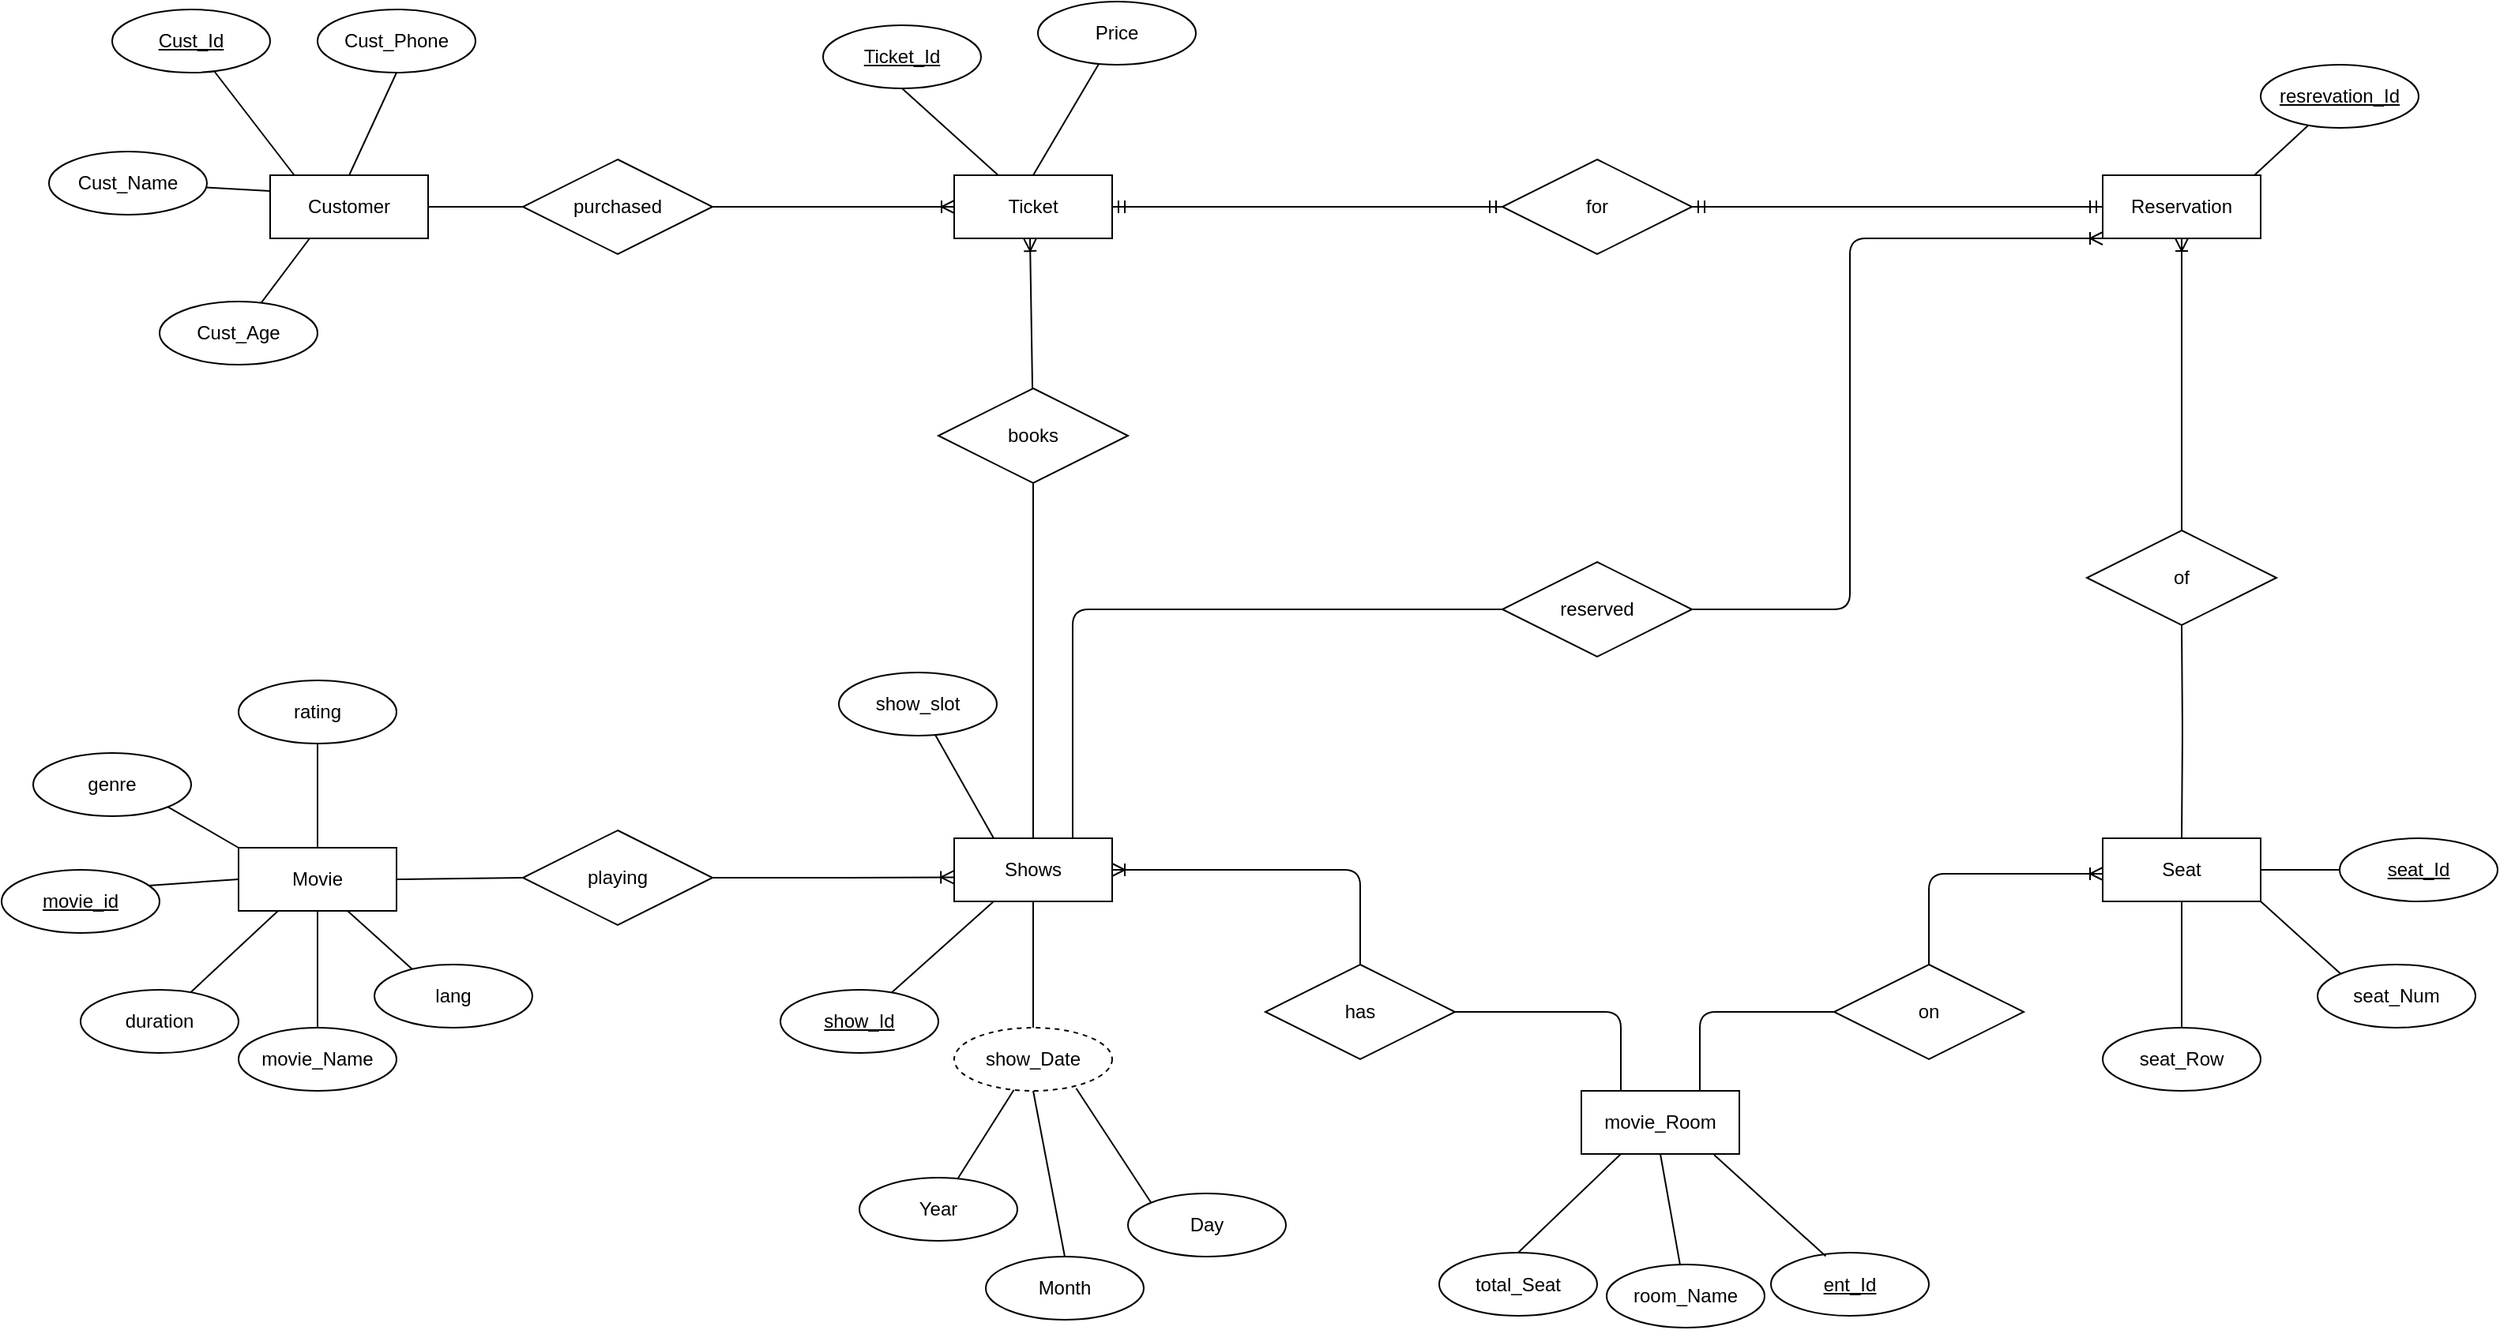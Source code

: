 <mxfile version="14.6.13" type="device"><diagram id="C5RBs43oDa-KdzZeNtuy" name="Page-1"><mxGraphModel dx="1833" dy="1696" grid="1" gridSize="10" guides="1" tooltips="1" connect="1" arrows="1" fold="1" page="1" pageScale="1" pageWidth="827" pageHeight="1169" math="0" shadow="0"><root><mxCell id="WIyWlLk6GJQsqaUBKTNV-0"/><mxCell id="WIyWlLk6GJQsqaUBKTNV-1" parent="WIyWlLk6GJQsqaUBKTNV-0"/><mxCell id="rpTrCafOeSb1Uk_IsaNt-6" value="purchased" style="shape=rhombus;perimeter=rhombusPerimeter;whiteSpace=wrap;html=1;align=center;" parent="WIyWlLk6GJQsqaUBKTNV-1" vertex="1"><mxGeometry x="64" y="-330" width="120" height="60" as="geometry"/></mxCell><mxCell id="rpTrCafOeSb1Uk_IsaNt-8" value="on" style="shape=rhombus;perimeter=rhombusPerimeter;whiteSpace=wrap;html=1;align=center;" parent="WIyWlLk6GJQsqaUBKTNV-1" vertex="1"><mxGeometry x="894" y="180" width="120" height="60" as="geometry"/></mxCell><mxCell id="rpTrCafOeSb1Uk_IsaNt-9" value="books" style="shape=rhombus;perimeter=rhombusPerimeter;whiteSpace=wrap;html=1;align=center;" parent="WIyWlLk6GJQsqaUBKTNV-1" vertex="1"><mxGeometry x="327" y="-185" width="120" height="60" as="geometry"/></mxCell><mxCell id="rpTrCafOeSb1Uk_IsaNt-10" value="of" style="shape=rhombus;perimeter=rhombusPerimeter;whiteSpace=wrap;html=1;align=center;" parent="WIyWlLk6GJQsqaUBKTNV-1" vertex="1"><mxGeometry x="1054" y="-95" width="120" height="60" as="geometry"/></mxCell><mxCell id="rpTrCafOeSb1Uk_IsaNt-12" value="has" style="shape=rhombus;perimeter=rhombusPerimeter;whiteSpace=wrap;html=1;align=center;" parent="WIyWlLk6GJQsqaUBKTNV-1" vertex="1"><mxGeometry x="534" y="180" width="120" height="60" as="geometry"/></mxCell><mxCell id="rpTrCafOeSb1Uk_IsaNt-16" value="Cust_Id" style="ellipse;whiteSpace=wrap;html=1;align=center;fontStyle=4;" parent="WIyWlLk6GJQsqaUBKTNV-1" vertex="1"><mxGeometry x="-196" y="-425" width="100" height="40" as="geometry"/></mxCell><mxCell id="rpTrCafOeSb1Uk_IsaNt-17" value="Cust_Phone" style="ellipse;whiteSpace=wrap;html=1;align=center;" parent="WIyWlLk6GJQsqaUBKTNV-1" vertex="1"><mxGeometry x="-66" y="-425" width="100" height="40" as="geometry"/></mxCell><mxCell id="rpTrCafOeSb1Uk_IsaNt-22" value="Ticket_Id" style="ellipse;whiteSpace=wrap;html=1;align=center;fontStyle=4;" parent="WIyWlLk6GJQsqaUBKTNV-1" vertex="1"><mxGeometry x="254" y="-415" width="100" height="40" as="geometry"/></mxCell><mxCell id="rpTrCafOeSb1Uk_IsaNt-23" value="Price" style="ellipse;whiteSpace=wrap;html=1;align=center;" parent="WIyWlLk6GJQsqaUBKTNV-1" vertex="1"><mxGeometry x="390" y="-430" width="100" height="40" as="geometry"/></mxCell><mxCell id="rpTrCafOeSb1Uk_IsaNt-24" value="show_Id" style="ellipse;whiteSpace=wrap;html=1;align=center;fontStyle=4;" parent="WIyWlLk6GJQsqaUBKTNV-1" vertex="1"><mxGeometry x="227" y="196" width="100" height="40" as="geometry"/></mxCell><mxCell id="rpTrCafOeSb1Uk_IsaNt-25" value="show_Date" style="ellipse;whiteSpace=wrap;html=1;align=center;dashed=1;" parent="WIyWlLk6GJQsqaUBKTNV-1" vertex="1"><mxGeometry x="337" y="220" width="100" height="40" as="geometry"/></mxCell><mxCell id="rpTrCafOeSb1Uk_IsaNt-31" value="movie_id" style="ellipse;whiteSpace=wrap;html=1;align=center;fontStyle=4;" parent="WIyWlLk6GJQsqaUBKTNV-1" vertex="1"><mxGeometry x="-266" y="120" width="100" height="40" as="geometry"/></mxCell><mxCell id="rpTrCafOeSb1Uk_IsaNt-33" value="duration" style="ellipse;whiteSpace=wrap;html=1;align=center;" parent="WIyWlLk6GJQsqaUBKTNV-1" vertex="1"><mxGeometry x="-216" y="196" width="100" height="40" as="geometry"/></mxCell><mxCell id="rpTrCafOeSb1Uk_IsaNt-35" value="rating" style="ellipse;whiteSpace=wrap;html=1;align=center;" parent="WIyWlLk6GJQsqaUBKTNV-1" vertex="1"><mxGeometry x="-116" width="100" height="40" as="geometry"/></mxCell><mxCell id="rpTrCafOeSb1Uk_IsaNt-36" value="genre" style="ellipse;whiteSpace=wrap;html=1;align=center;" parent="WIyWlLk6GJQsqaUBKTNV-1" vertex="1"><mxGeometry x="-246" y="46" width="100" height="40" as="geometry"/></mxCell><mxCell id="rpTrCafOeSb1Uk_IsaNt-37" value="ent_Id" style="ellipse;whiteSpace=wrap;html=1;align=center;fontStyle=4;" parent="WIyWlLk6GJQsqaUBKTNV-1" vertex="1"><mxGeometry x="854" y="362.5" width="100" height="40" as="geometry"/></mxCell><mxCell id="rpTrCafOeSb1Uk_IsaNt-42" value="seat_Row" style="ellipse;whiteSpace=wrap;html=1;align=center;" parent="WIyWlLk6GJQsqaUBKTNV-1" vertex="1"><mxGeometry x="1064" y="220" width="100" height="40" as="geometry"/></mxCell><mxCell id="rpTrCafOeSb1Uk_IsaNt-43" value="seat_Id" style="ellipse;whiteSpace=wrap;html=1;align=center;fontStyle=4;" parent="WIyWlLk6GJQsqaUBKTNV-1" vertex="1"><mxGeometry x="1214" y="100.0" width="100" height="40" as="geometry"/></mxCell><mxCell id="rpTrCafOeSb1Uk_IsaNt-45" value="" style="endArrow=none;html=1;exitX=0.153;exitY=0;exitDx=0;exitDy=0;exitPerimeter=0;" parent="WIyWlLk6GJQsqaUBKTNV-1" source="T_Y7C41bLEncl0_mFWOe-4" target="rpTrCafOeSb1Uk_IsaNt-16" edge="1"><mxGeometry width="50" height="50" relative="1" as="geometry"><mxPoint x="-60.715" y="-317.386" as="sourcePoint"/><mxPoint x="-126" y="-340" as="targetPoint"/></mxGeometry></mxCell><mxCell id="rpTrCafOeSb1Uk_IsaNt-46" value="" style="endArrow=none;html=1;exitX=0;exitY=0.25;exitDx=0;exitDy=0;" parent="WIyWlLk6GJQsqaUBKTNV-1" source="T_Y7C41bLEncl0_mFWOe-4" target="NC3HBU6T_nw7BA21-1jr-2" edge="1"><mxGeometry width="50" height="50" relative="1" as="geometry"><mxPoint x="-71.355" y="-314.142" as="sourcePoint"/><mxPoint x="-225.717" y="-348.152" as="targetPoint"/></mxGeometry></mxCell><mxCell id="rpTrCafOeSb1Uk_IsaNt-47" value="" style="endArrow=none;html=1;entryX=0.5;entryY=1;entryDx=0;entryDy=0;exitX=0.5;exitY=0;exitDx=0;exitDy=0;" parent="WIyWlLk6GJQsqaUBKTNV-1" source="T_Y7C41bLEncl0_mFWOe-4" target="rpTrCafOeSb1Uk_IsaNt-17" edge="1"><mxGeometry width="50" height="50" relative="1" as="geometry"><mxPoint x="-46" y="-320" as="sourcePoint"/><mxPoint x="-161.349" y="-382.6" as="targetPoint"/></mxGeometry></mxCell><mxCell id="rpTrCafOeSb1Uk_IsaNt-49" value="" style="endArrow=none;html=1;exitX=0.5;exitY=0;exitDx=0;exitDy=0;" parent="WIyWlLk6GJQsqaUBKTNV-1" source="T_Y7C41bLEncl0_mFWOe-5" target="rpTrCafOeSb1Uk_IsaNt-23" edge="1"><mxGeometry width="50" height="50" relative="1" as="geometry"><mxPoint x="429" y="-320" as="sourcePoint"/><mxPoint x="444.001" y="-380.0" as="targetPoint"/></mxGeometry></mxCell><mxCell id="rpTrCafOeSb1Uk_IsaNt-50" value="" style="endArrow=none;html=1;entryX=0.5;entryY=1;entryDx=0;entryDy=0;" parent="WIyWlLk6GJQsqaUBKTNV-1" source="T_Y7C41bLEncl0_mFWOe-5" target="rpTrCafOeSb1Uk_IsaNt-22" edge="1"><mxGeometry width="50" height="50" relative="1" as="geometry"><mxPoint x="381.3" y="-307.84" as="sourcePoint"/><mxPoint x="394" y="-450.0" as="targetPoint"/></mxGeometry></mxCell><mxCell id="rpTrCafOeSb1Uk_IsaNt-52" value="" style="endArrow=none;html=1;exitX=0.5;exitY=1;exitDx=0;exitDy=0;" parent="WIyWlLk6GJQsqaUBKTNV-1" source="T_Y7C41bLEncl0_mFWOe-10" target="t3C6U31wwXxk8_DjWDiK-0" edge="1"><mxGeometry width="50" height="50" relative="1" as="geometry"><mxPoint x="734" y="285" as="sourcePoint"/><mxPoint x="787.9" y="371.94" as="targetPoint"/></mxGeometry></mxCell><mxCell id="rpTrCafOeSb1Uk_IsaNt-53" value="" style="endArrow=none;html=1;entryX=0.347;entryY=0.057;entryDx=0;entryDy=0;entryPerimeter=0;exitX=0.84;exitY=1.013;exitDx=0;exitDy=0;exitPerimeter=0;" parent="WIyWlLk6GJQsqaUBKTNV-1" source="T_Y7C41bLEncl0_mFWOe-10" target="rpTrCafOeSb1Uk_IsaNt-37" edge="1"><mxGeometry width="50" height="50" relative="1" as="geometry"><mxPoint x="784" y="258" as="sourcePoint"/><mxPoint x="798.651" y="42.4" as="targetPoint"/></mxGeometry></mxCell><mxCell id="rpTrCafOeSb1Uk_IsaNt-55" value="" style="endArrow=none;html=1;exitX=0.5;exitY=0;exitDx=0;exitDy=0;entryX=0.5;entryY=1;entryDx=0;entryDy=0;" parent="WIyWlLk6GJQsqaUBKTNV-1" source="rpTrCafOeSb1Uk_IsaNt-42" edge="1"><mxGeometry width="50" height="50" relative="1" as="geometry"><mxPoint x="1269.272" y="-267.383" as="sourcePoint"/><mxPoint x="1114" y="140.0" as="targetPoint"/></mxGeometry></mxCell><mxCell id="rpTrCafOeSb1Uk_IsaNt-56" value="" style="endArrow=none;html=1;entryX=0;entryY=0.5;entryDx=0;entryDy=0;exitX=1;exitY=0.5;exitDx=0;exitDy=0;" parent="WIyWlLk6GJQsqaUBKTNV-1" source="T_Y7C41bLEncl0_mFWOe-12" target="rpTrCafOeSb1Uk_IsaNt-43" edge="1"><mxGeometry width="50" height="50" relative="1" as="geometry"><mxPoint x="1064" y="120.0" as="sourcePoint"/><mxPoint x="1158.651" y="-342.6" as="targetPoint"/></mxGeometry></mxCell><mxCell id="rpTrCafOeSb1Uk_IsaNt-57" value="" style="endArrow=none;html=1;exitX=0.25;exitY=1;exitDx=0;exitDy=0;" parent="WIyWlLk6GJQsqaUBKTNV-1" source="T_Y7C41bLEncl0_mFWOe-8" target="rpTrCafOeSb1Uk_IsaNt-33" edge="1"><mxGeometry width="50" height="50" relative="1" as="geometry"><mxPoint x="-76" y="146.0" as="sourcePoint"/><mxPoint x="-86" y="196" as="targetPoint"/></mxGeometry></mxCell><mxCell id="rpTrCafOeSb1Uk_IsaNt-59" value="" style="endArrow=none;html=1;entryX=0.93;entryY=0.25;entryDx=0;entryDy=0;exitX=0;exitY=0.5;exitDx=0;exitDy=0;exitPerimeter=0;entryPerimeter=0;" parent="WIyWlLk6GJQsqaUBKTNV-1" source="T_Y7C41bLEncl0_mFWOe-8" target="rpTrCafOeSb1Uk_IsaNt-31" edge="1"><mxGeometry width="50" height="50" relative="1" as="geometry"><mxPoint x="-126" y="126" as="sourcePoint"/><mxPoint x="-561.349" y="-256.6" as="targetPoint"/></mxGeometry></mxCell><mxCell id="rpTrCafOeSb1Uk_IsaNt-60" value="" style="endArrow=none;html=1;entryX=1;entryY=1;entryDx=0;entryDy=0;exitX=0;exitY=0;exitDx=0;exitDy=0;" parent="WIyWlLk6GJQsqaUBKTNV-1" source="T_Y7C41bLEncl0_mFWOe-8" target="rpTrCafOeSb1Uk_IsaNt-36" edge="1"><mxGeometry width="50" height="50" relative="1" as="geometry"><mxPoint x="-105.914" y="109.974" as="sourcePoint"/><mxPoint x="-551.349" y="-246.6" as="targetPoint"/></mxGeometry></mxCell><mxCell id="rpTrCafOeSb1Uk_IsaNt-61" value="" style="endArrow=none;html=1;entryX=0.5;entryY=1;entryDx=0;entryDy=0;exitX=0.5;exitY=0;exitDx=0;exitDy=0;" parent="WIyWlLk6GJQsqaUBKTNV-1" source="T_Y7C41bLEncl0_mFWOe-8" target="rpTrCafOeSb1Uk_IsaNt-35" edge="1"><mxGeometry width="50" height="50" relative="1" as="geometry"><mxPoint x="-76" y="106" as="sourcePoint"/><mxPoint x="-541.349" y="-236.6" as="targetPoint"/></mxGeometry></mxCell><mxCell id="rpTrCafOeSb1Uk_IsaNt-62" value="" style="endArrow=none;html=1;exitX=0.25;exitY=1;exitDx=0;exitDy=0;" parent="WIyWlLk6GJQsqaUBKTNV-1" source="T_Y7C41bLEncl0_mFWOe-7" target="rpTrCafOeSb1Uk_IsaNt-24" edge="1"><mxGeometry width="50" height="50" relative="1" as="geometry"><mxPoint x="391" y="130.0" as="sourcePoint"/><mxPoint x="-254.349" y="32.4" as="targetPoint"/></mxGeometry></mxCell><mxCell id="rpTrCafOeSb1Uk_IsaNt-63" value="" style="endArrow=none;html=1;entryX=0.5;entryY=0;entryDx=0;entryDy=0;" parent="WIyWlLk6GJQsqaUBKTNV-1" source="T_Y7C41bLEncl0_mFWOe-7" target="rpTrCafOeSb1Uk_IsaNt-25" edge="1"><mxGeometry width="50" height="50" relative="1" as="geometry"><mxPoint x="441" y="150.0" as="sourcePoint"/><mxPoint x="-244.349" y="42.4" as="targetPoint"/></mxGeometry></mxCell><mxCell id="T_Y7C41bLEncl0_mFWOe-4" value="Customer" style="whiteSpace=wrap;html=1;align=center;" parent="WIyWlLk6GJQsqaUBKTNV-1" vertex="1"><mxGeometry x="-96" y="-320" width="100" height="40" as="geometry"/></mxCell><mxCell id="T_Y7C41bLEncl0_mFWOe-5" value="Ticket" style="whiteSpace=wrap;html=1;align=center;" parent="WIyWlLk6GJQsqaUBKTNV-1" vertex="1"><mxGeometry x="337" y="-320" width="100" height="40" as="geometry"/></mxCell><mxCell id="T_Y7C41bLEncl0_mFWOe-7" value="Shows" style="whiteSpace=wrap;html=1;align=center;" parent="WIyWlLk6GJQsqaUBKTNV-1" vertex="1"><mxGeometry x="337" y="100" width="100" height="40" as="geometry"/></mxCell><mxCell id="T_Y7C41bLEncl0_mFWOe-8" value="Movie" style="whiteSpace=wrap;html=1;align=center;" parent="WIyWlLk6GJQsqaUBKTNV-1" vertex="1"><mxGeometry x="-116" y="106" width="100" height="40" as="geometry"/></mxCell><mxCell id="T_Y7C41bLEncl0_mFWOe-10" value="movie_Room" style="whiteSpace=wrap;html=1;align=center;" parent="WIyWlLk6GJQsqaUBKTNV-1" vertex="1"><mxGeometry x="734" y="260" width="100" height="40" as="geometry"/></mxCell><mxCell id="T_Y7C41bLEncl0_mFWOe-12" value="Seat" style="whiteSpace=wrap;html=1;align=center;" parent="WIyWlLk6GJQsqaUBKTNV-1" vertex="1"><mxGeometry x="1064" y="100.0" width="100" height="40" as="geometry"/></mxCell><mxCell id="T_Y7C41bLEncl0_mFWOe-13" value="Day" style="ellipse;whiteSpace=wrap;html=1;align=center;" parent="WIyWlLk6GJQsqaUBKTNV-1" vertex="1"><mxGeometry x="447" y="325" width="100" height="40" as="geometry"/></mxCell><mxCell id="T_Y7C41bLEncl0_mFWOe-14" value="Month" style="ellipse;whiteSpace=wrap;html=1;align=center;" parent="WIyWlLk6GJQsqaUBKTNV-1" vertex="1"><mxGeometry x="357" y="365" width="100" height="40" as="geometry"/></mxCell><mxCell id="T_Y7C41bLEncl0_mFWOe-15" value="Year" style="ellipse;whiteSpace=wrap;html=1;align=center;" parent="WIyWlLk6GJQsqaUBKTNV-1" vertex="1"><mxGeometry x="277" y="315.0" width="100" height="40" as="geometry"/></mxCell><mxCell id="T_Y7C41bLEncl0_mFWOe-16" value="" style="endArrow=none;html=1;" parent="WIyWlLk6GJQsqaUBKTNV-1" source="rpTrCafOeSb1Uk_IsaNt-25" target="T_Y7C41bLEncl0_mFWOe-15" edge="1"><mxGeometry width="50" height="50" relative="1" as="geometry"><mxPoint x="367" y="265" as="sourcePoint"/><mxPoint x="476.645" y="159.142" as="targetPoint"/></mxGeometry></mxCell><mxCell id="T_Y7C41bLEncl0_mFWOe-17" value="" style="endArrow=none;html=1;entryX=0.5;entryY=1;entryDx=0;entryDy=0;" parent="WIyWlLk6GJQsqaUBKTNV-1" target="rpTrCafOeSb1Uk_IsaNt-25" edge="1"><mxGeometry width="50" height="50" relative="1" as="geometry"><mxPoint x="407" y="365" as="sourcePoint"/><mxPoint x="486.645" y="169.142" as="targetPoint"/></mxGeometry></mxCell><mxCell id="T_Y7C41bLEncl0_mFWOe-18" value="" style="endArrow=none;html=1;entryX=0;entryY=0;entryDx=0;entryDy=0;exitX=0.772;exitY=0.959;exitDx=0;exitDy=0;exitPerimeter=0;" parent="WIyWlLk6GJQsqaUBKTNV-1" source="rpTrCafOeSb1Uk_IsaNt-25" target="T_Y7C41bLEncl0_mFWOe-13" edge="1"><mxGeometry width="50" height="50" relative="1" as="geometry"><mxPoint x="510" y="200" as="sourcePoint"/><mxPoint x="496.645" y="179.142" as="targetPoint"/></mxGeometry></mxCell><mxCell id="T_Y7C41bLEncl0_mFWOe-20" value="" style="endArrow=none;html=1;exitX=0.25;exitY=1;exitDx=0;exitDy=0;entryX=0.5;entryY=0;entryDx=0;entryDy=0;" parent="WIyWlLk6GJQsqaUBKTNV-1" source="T_Y7C41bLEncl0_mFWOe-10" target="T_Y7C41bLEncl0_mFWOe-21" edge="1"><mxGeometry width="50" height="50" relative="1" as="geometry"><mxPoint x="734" y="290" as="sourcePoint"/><mxPoint x="652" y="295" as="targetPoint"/></mxGeometry></mxCell><mxCell id="T_Y7C41bLEncl0_mFWOe-21" value="total_Seat" style="ellipse;whiteSpace=wrap;html=1;align=center;" parent="WIyWlLk6GJQsqaUBKTNV-1" vertex="1"><mxGeometry x="644" y="362.5" width="100" height="40" as="geometry"/></mxCell><mxCell id="NC3HBU6T_nw7BA21-1jr-2" value="Cust_Name" style="ellipse;whiteSpace=wrap;html=1;align=center;" parent="WIyWlLk6GJQsqaUBKTNV-1" vertex="1"><mxGeometry x="-236" y="-335" width="100" height="40" as="geometry"/></mxCell><mxCell id="cqNdI_gBDllx-gK_nrfC-5" style="edgeStyle=orthogonalEdgeStyle;rounded=0;orthogonalLoop=1;jettySize=auto;html=1;exitX=0.5;exitY=1;exitDx=0;exitDy=0;" parent="WIyWlLk6GJQsqaUBKTNV-1" edge="1"><mxGeometry relative="1" as="geometry"><mxPoint x="154" y="270" as="sourcePoint"/><mxPoint x="154" y="270" as="targetPoint"/></mxGeometry></mxCell><mxCell id="cqNdI_gBDllx-gK_nrfC-9" value="show_slot" style="ellipse;whiteSpace=wrap;html=1;align=center;" parent="WIyWlLk6GJQsqaUBKTNV-1" vertex="1"><mxGeometry x="264" y="-5" width="100" height="40" as="geometry"/></mxCell><mxCell id="cqNdI_gBDllx-gK_nrfC-10" value="" style="endArrow=none;html=1;exitX=0.25;exitY=0;exitDx=0;exitDy=0;" parent="WIyWlLk6GJQsqaUBKTNV-1" source="T_Y7C41bLEncl0_mFWOe-7" target="cqNdI_gBDllx-gK_nrfC-9" edge="1"><mxGeometry width="50" height="50" relative="1" as="geometry"><mxPoint x="411" y="110" as="sourcePoint"/><mxPoint x="491" y="61" as="targetPoint"/></mxGeometry></mxCell><mxCell id="eyCazPOt2PZTfORF4oaA-2" value="" style="endArrow=none;html=1;" parent="WIyWlLk6GJQsqaUBKTNV-1" source="eyCazPOt2PZTfORF4oaA-37" edge="1"><mxGeometry width="50" height="50" relative="1" as="geometry"><mxPoint x="1114" y="-375" as="sourcePoint"/><mxPoint x="1160" y="-320" as="targetPoint"/></mxGeometry></mxCell><mxCell id="eyCazPOt2PZTfORF4oaA-4" value="Reservation" style="whiteSpace=wrap;html=1;align=center;" parent="WIyWlLk6GJQsqaUBKTNV-1" vertex="1"><mxGeometry x="1064" y="-320" width="100" height="40" as="geometry"/></mxCell><mxCell id="eyCazPOt2PZTfORF4oaA-5" style="edgeStyle=orthogonalEdgeStyle;rounded=0;orthogonalLoop=1;jettySize=auto;html=1;exitX=0.5;exitY=1;exitDx=0;exitDy=0;" parent="WIyWlLk6GJQsqaUBKTNV-1" edge="1"><mxGeometry relative="1" as="geometry"><mxPoint x="154" y="270" as="sourcePoint"/><mxPoint x="154" y="270" as="targetPoint"/></mxGeometry></mxCell><mxCell id="eyCazPOt2PZTfORF4oaA-7" value="" style="edgeStyle=orthogonalEdgeStyle;fontSize=12;html=1;endArrow=ERoneToMany;entryX=0;entryY=0.5;entryDx=0;entryDy=0;exitX=1;exitY=0.5;exitDx=0;exitDy=0;" parent="WIyWlLk6GJQsqaUBKTNV-1" source="rpTrCafOeSb1Uk_IsaNt-6" target="T_Y7C41bLEncl0_mFWOe-5" edge="1"><mxGeometry width="100" height="100" relative="1" as="geometry"><mxPoint x="-56" y="-290" as="sourcePoint"/><mxPoint x="138.0" y="-290" as="targetPoint"/></mxGeometry></mxCell><mxCell id="eyCazPOt2PZTfORF4oaA-8" value="" style="edgeStyle=orthogonalEdgeStyle;fontSize=12;html=1;endArrow=ERmandOne;startArrow=ERmandOne;entryX=0;entryY=0.5;entryDx=0;entryDy=0;exitX=1;exitY=0.5;exitDx=0;exitDy=0;" parent="WIyWlLk6GJQsqaUBKTNV-1" source="eyCazPOt2PZTfORF4oaA-9" target="eyCazPOt2PZTfORF4oaA-4" edge="1"><mxGeometry width="100" height="100" relative="1" as="geometry"><mxPoint x="939" y="-300" as="sourcePoint"/><mxPoint x="914" y="-395" as="targetPoint"/></mxGeometry></mxCell><mxCell id="eyCazPOt2PZTfORF4oaA-9" value="for" style="shape=rhombus;perimeter=rhombusPerimeter;whiteSpace=wrap;html=1;align=center;" parent="WIyWlLk6GJQsqaUBKTNV-1" vertex="1"><mxGeometry x="684" y="-330" width="120" height="60" as="geometry"/></mxCell><mxCell id="eyCazPOt2PZTfORF4oaA-10" value="" style="edgeStyle=orthogonalEdgeStyle;fontSize=12;html=1;endArrow=ERmandOne;startArrow=ERmandOne;exitX=1;exitY=0.5;exitDx=0;exitDy=0;entryX=0;entryY=0.5;entryDx=0;entryDy=0;" parent="WIyWlLk6GJQsqaUBKTNV-1" source="T_Y7C41bLEncl0_mFWOe-5" target="eyCazPOt2PZTfORF4oaA-9" edge="1"><mxGeometry width="100" height="100" relative="1" as="geometry"><mxPoint x="807" y="-290" as="sourcePoint"/><mxPoint x="677" y="-300" as="targetPoint"/></mxGeometry></mxCell><mxCell id="eyCazPOt2PZTfORF4oaA-11" value="" style="edgeStyle=orthogonalEdgeStyle;fontSize=12;html=1;endArrow=ERoneToMany;entryX=0.5;entryY=1;entryDx=0;entryDy=0;exitX=0.5;exitY=0;exitDx=0;exitDy=0;" parent="WIyWlLk6GJQsqaUBKTNV-1" source="rpTrCafOeSb1Uk_IsaNt-10" target="eyCazPOt2PZTfORF4oaA-4" edge="1"><mxGeometry width="100" height="100" relative="1" as="geometry"><mxPoint x="1114" y="-85" as="sourcePoint"/><mxPoint x="1024" y="-155" as="targetPoint"/></mxGeometry></mxCell><mxCell id="eyCazPOt2PZTfORF4oaA-13" value="" style="edgeStyle=orthogonalEdgeStyle;fontSize=12;html=1;endArrow=ERoneToMany;exitX=0.5;exitY=0;exitDx=0;exitDy=0;entryX=0.5;entryY=1;entryDx=0;entryDy=0;" parent="WIyWlLk6GJQsqaUBKTNV-1" source="rpTrCafOeSb1Uk_IsaNt-8" edge="1"><mxGeometry width="100" height="100" relative="1" as="geometry"><mxPoint x="1064" y="257.5" as="sourcePoint"/><mxPoint x="1064" y="122.5" as="targetPoint"/><Array as="points"><mxPoint x="954" y="123"/></Array></mxGeometry></mxCell><mxCell id="eyCazPOt2PZTfORF4oaA-15" value="" style="fontSize=12;html=1;endArrow=ERoneToMany;" parent="WIyWlLk6GJQsqaUBKTNV-1" source="rpTrCafOeSb1Uk_IsaNt-9" edge="1"><mxGeometry width="100" height="100" relative="1" as="geometry"><mxPoint x="569.0" y="212.5" as="sourcePoint"/><mxPoint x="385" y="-280" as="targetPoint"/></mxGeometry></mxCell><mxCell id="eyCazPOt2PZTfORF4oaA-18" value="" style="edgeStyle=orthogonalEdgeStyle;fontSize=12;html=1;endArrow=ERoneToMany;entryX=1;entryY=0.5;entryDx=0;entryDy=0;exitX=0.5;exitY=0;exitDx=0;exitDy=0;" parent="WIyWlLk6GJQsqaUBKTNV-1" source="rpTrCafOeSb1Uk_IsaNt-12" target="T_Y7C41bLEncl0_mFWOe-7" edge="1"><mxGeometry width="100" height="100" relative="1" as="geometry"><mxPoint x="494" y="232.5" as="sourcePoint"/><mxPoint x="404" y="130" as="targetPoint"/><Array as="points"><mxPoint x="594" y="120"/></Array></mxGeometry></mxCell><mxCell id="eyCazPOt2PZTfORF4oaA-19" value="playing" style="shape=rhombus;perimeter=rhombusPerimeter;whiteSpace=wrap;html=1;align=center;" parent="WIyWlLk6GJQsqaUBKTNV-1" vertex="1"><mxGeometry x="64" y="95" width="120" height="60" as="geometry"/></mxCell><mxCell id="eyCazPOt2PZTfORF4oaA-20" value="" style="edgeStyle=orthogonalEdgeStyle;fontSize=12;html=1;endArrow=ERoneToMany;entryX=-0.004;entryY=0.618;entryDx=0;entryDy=0;entryPerimeter=0;" parent="WIyWlLk6GJQsqaUBKTNV-1" source="eyCazPOt2PZTfORF4oaA-19" target="T_Y7C41bLEncl0_mFWOe-7" edge="1"><mxGeometry width="100" height="100" relative="1" as="geometry"><mxPoint x="584" y="140.0" as="sourcePoint"/><mxPoint x="451" y="140.0" as="targetPoint"/></mxGeometry></mxCell><mxCell id="eyCazPOt2PZTfORF4oaA-22" value="reserved" style="shape=rhombus;perimeter=rhombusPerimeter;whiteSpace=wrap;html=1;align=center;" parent="WIyWlLk6GJQsqaUBKTNV-1" vertex="1"><mxGeometry x="684" y="-75" width="120" height="60" as="geometry"/></mxCell><mxCell id="eyCazPOt2PZTfORF4oaA-23" value="" style="fontSize=12;html=1;endArrow=ERoneToMany;exitX=1;exitY=0.5;exitDx=0;exitDy=0;entryX=0;entryY=1;entryDx=0;entryDy=0;edgeStyle=orthogonalEdgeStyle;" parent="WIyWlLk6GJQsqaUBKTNV-1" source="eyCazPOt2PZTfORF4oaA-22" target="eyCazPOt2PZTfORF4oaA-4" edge="1"><mxGeometry width="100" height="100" relative="1" as="geometry"><mxPoint x="874.0" y="133" as="sourcePoint"/><mxPoint x="1074.0" y="132.5" as="targetPoint"/><Array as="points"><mxPoint x="904" y="-45"/><mxPoint x="904" y="-280"/></Array></mxGeometry></mxCell><mxCell id="eyCazPOt2PZTfORF4oaA-27" value="Cust_Age" style="ellipse;whiteSpace=wrap;html=1;align=center;" parent="WIyWlLk6GJQsqaUBKTNV-1" vertex="1"><mxGeometry x="-166" y="-240" width="100" height="40" as="geometry"/></mxCell><mxCell id="eyCazPOt2PZTfORF4oaA-28" value="" style="endArrow=none;html=1;entryX=0.25;entryY=1;entryDx=0;entryDy=0;" parent="WIyWlLk6GJQsqaUBKTNV-1" source="eyCazPOt2PZTfORF4oaA-27" target="T_Y7C41bLEncl0_mFWOe-4" edge="1"><mxGeometry width="50" height="50" relative="1" as="geometry"><mxPoint x="-36" y="-310.0" as="sourcePoint"/><mxPoint x="-6" y="-375.0" as="targetPoint"/></mxGeometry></mxCell><mxCell id="eyCazPOt2PZTfORF4oaA-29" value="seat_Num" style="ellipse;whiteSpace=wrap;html=1;align=center;" parent="WIyWlLk6GJQsqaUBKTNV-1" vertex="1"><mxGeometry x="1200" y="180" width="100" height="40" as="geometry"/></mxCell><mxCell id="eyCazPOt2PZTfORF4oaA-30" value="" style="endArrow=none;html=1;exitX=0;exitY=0;exitDx=0;exitDy=0;entryX=1;entryY=1;entryDx=0;entryDy=0;" parent="WIyWlLk6GJQsqaUBKTNV-1" source="eyCazPOt2PZTfORF4oaA-29" target="T_Y7C41bLEncl0_mFWOe-12" edge="1"><mxGeometry width="50" height="50" relative="1" as="geometry"><mxPoint x="1124" y="200" as="sourcePoint"/><mxPoint x="1124" y="150" as="targetPoint"/></mxGeometry></mxCell><mxCell id="eyCazPOt2PZTfORF4oaA-37" value="resrevation_Id" style="ellipse;whiteSpace=wrap;html=1;align=center;fontStyle=4;" parent="WIyWlLk6GJQsqaUBKTNV-1" vertex="1"><mxGeometry x="1164" y="-390" width="100" height="40" as="geometry"/></mxCell><mxCell id="t3C6U31wwXxk8_DjWDiK-0" value="room_Name" style="ellipse;whiteSpace=wrap;html=1;align=center;" parent="WIyWlLk6GJQsqaUBKTNV-1" vertex="1"><mxGeometry x="750" y="370" width="100" height="40" as="geometry"/></mxCell><mxCell id="pnGELG4HGICWvJJJaA0t-0" value="" style="endArrow=none;html=1;exitX=1;exitY=0.5;exitDx=0;exitDy=0;entryX=0;entryY=0.5;entryDx=0;entryDy=0;" parent="WIyWlLk6GJQsqaUBKTNV-1" source="T_Y7C41bLEncl0_mFWOe-4" target="rpTrCafOeSb1Uk_IsaNt-6" edge="1"><mxGeometry width="50" height="50" relative="1" as="geometry"><mxPoint x="40" y="-210" as="sourcePoint"/><mxPoint x="90" y="-260" as="targetPoint"/></mxGeometry></mxCell><mxCell id="pnGELG4HGICWvJJJaA0t-2" value="" style="endArrow=none;html=1;entryX=0.5;entryY=1;entryDx=0;entryDy=0;exitX=0.5;exitY=0;exitDx=0;exitDy=0;" parent="WIyWlLk6GJQsqaUBKTNV-1" source="T_Y7C41bLEncl0_mFWOe-7" target="rpTrCafOeSb1Uk_IsaNt-9" edge="1"><mxGeometry width="50" height="50" relative="1" as="geometry"><mxPoint x="380" y="-20" as="sourcePoint"/><mxPoint x="74" y="-290" as="targetPoint"/></mxGeometry></mxCell><mxCell id="pnGELG4HGICWvJJJaA0t-3" value="" style="endArrow=none;html=1;exitX=0.75;exitY=0;exitDx=0;exitDy=0;entryX=0;entryY=0.5;entryDx=0;entryDy=0;edgeStyle=orthogonalEdgeStyle;" parent="WIyWlLk6GJQsqaUBKTNV-1" source="T_Y7C41bLEncl0_mFWOe-7" target="eyCazPOt2PZTfORF4oaA-22" edge="1"><mxGeometry width="50" height="50" relative="1" as="geometry"><mxPoint x="24" y="-280" as="sourcePoint"/><mxPoint x="84" y="-280" as="targetPoint"/></mxGeometry></mxCell><mxCell id="pnGELG4HGICWvJJJaA0t-4" value="" style="endArrow=none;html=1;exitX=1;exitY=0.5;exitDx=0;exitDy=0;entryX=0;entryY=0.5;entryDx=0;entryDy=0;" parent="WIyWlLk6GJQsqaUBKTNV-1" source="T_Y7C41bLEncl0_mFWOe-8" target="eyCazPOt2PZTfORF4oaA-19" edge="1"><mxGeometry width="50" height="50" relative="1" as="geometry"><mxPoint x="34" y="35" as="sourcePoint"/><mxPoint x="94" y="35" as="targetPoint"/></mxGeometry></mxCell><mxCell id="pnGELG4HGICWvJJJaA0t-5" value="" style="endArrow=none;html=1;exitX=0.25;exitY=0;exitDx=0;exitDy=0;entryX=1;entryY=0.5;entryDx=0;entryDy=0;edgeStyle=orthogonalEdgeStyle;" parent="WIyWlLk6GJQsqaUBKTNV-1" source="T_Y7C41bLEncl0_mFWOe-10" target="rpTrCafOeSb1Uk_IsaNt-12" edge="1"><mxGeometry width="50" height="50" relative="1" as="geometry"><mxPoint x="670" y="170" as="sourcePoint"/><mxPoint x="650" y="140" as="targetPoint"/></mxGeometry></mxCell><mxCell id="pnGELG4HGICWvJJJaA0t-6" value="" style="endArrow=none;html=1;exitX=0.75;exitY=0;exitDx=0;exitDy=0;entryX=0;entryY=0.5;entryDx=0;entryDy=0;edgeStyle=orthogonalEdgeStyle;" parent="WIyWlLk6GJQsqaUBKTNV-1" source="T_Y7C41bLEncl0_mFWOe-10" target="rpTrCafOeSb1Uk_IsaNt-8" edge="1"><mxGeometry width="50" height="50" relative="1" as="geometry"><mxPoint x="690" y="80" as="sourcePoint"/><mxPoint x="750" y="80" as="targetPoint"/></mxGeometry></mxCell><mxCell id="pnGELG4HGICWvJJJaA0t-7" value="" style="endArrow=none;html=1;edgeStyle=orthogonalEdgeStyle;" parent="WIyWlLk6GJQsqaUBKTNV-1" target="rpTrCafOeSb1Uk_IsaNt-10" edge="1"><mxGeometry width="50" height="50" relative="1" as="geometry"><mxPoint x="1114" y="100" as="sourcePoint"/><mxPoint x="904" y="220" as="targetPoint"/></mxGeometry></mxCell><mxCell id="Rkxfn1S3mXqYNpzMFDtx-0" value="movie_Name" style="ellipse;whiteSpace=wrap;html=1;align=center;" vertex="1" parent="WIyWlLk6GJQsqaUBKTNV-1"><mxGeometry x="-116" y="220" width="100" height="40" as="geometry"/></mxCell><mxCell id="Rkxfn1S3mXqYNpzMFDtx-1" value="" style="endArrow=none;html=1;exitX=0.5;exitY=1;exitDx=0;exitDy=0;" edge="1" parent="WIyWlLk6GJQsqaUBKTNV-1" source="T_Y7C41bLEncl0_mFWOe-8" target="Rkxfn1S3mXqYNpzMFDtx-0"><mxGeometry width="50" height="50" relative="1" as="geometry"><mxPoint x="-65" y="157" as="sourcePoint"/><mxPoint x="-176" y="190" as="targetPoint"/></mxGeometry></mxCell><mxCell id="Rkxfn1S3mXqYNpzMFDtx-2" value="lang" style="ellipse;whiteSpace=wrap;html=1;align=center;" vertex="1" parent="WIyWlLk6GJQsqaUBKTNV-1"><mxGeometry x="-30" y="180" width="100" height="40" as="geometry"/></mxCell><mxCell id="Rkxfn1S3mXqYNpzMFDtx-3" value="" style="endArrow=none;html=1;exitX=0.69;exitY=1;exitDx=0;exitDy=0;exitPerimeter=0;entryX=0.24;entryY=0.075;entryDx=0;entryDy=0;entryPerimeter=0;" edge="1" parent="WIyWlLk6GJQsqaUBKTNV-1" source="T_Y7C41bLEncl0_mFWOe-8" target="Rkxfn1S3mXqYNpzMFDtx-2"><mxGeometry width="50" height="50" relative="1" as="geometry"><mxPoint x="-56" y="156" as="sourcePoint"/><mxPoint x="-56" y="230" as="targetPoint"/></mxGeometry></mxCell></root></mxGraphModel></diagram></mxfile>